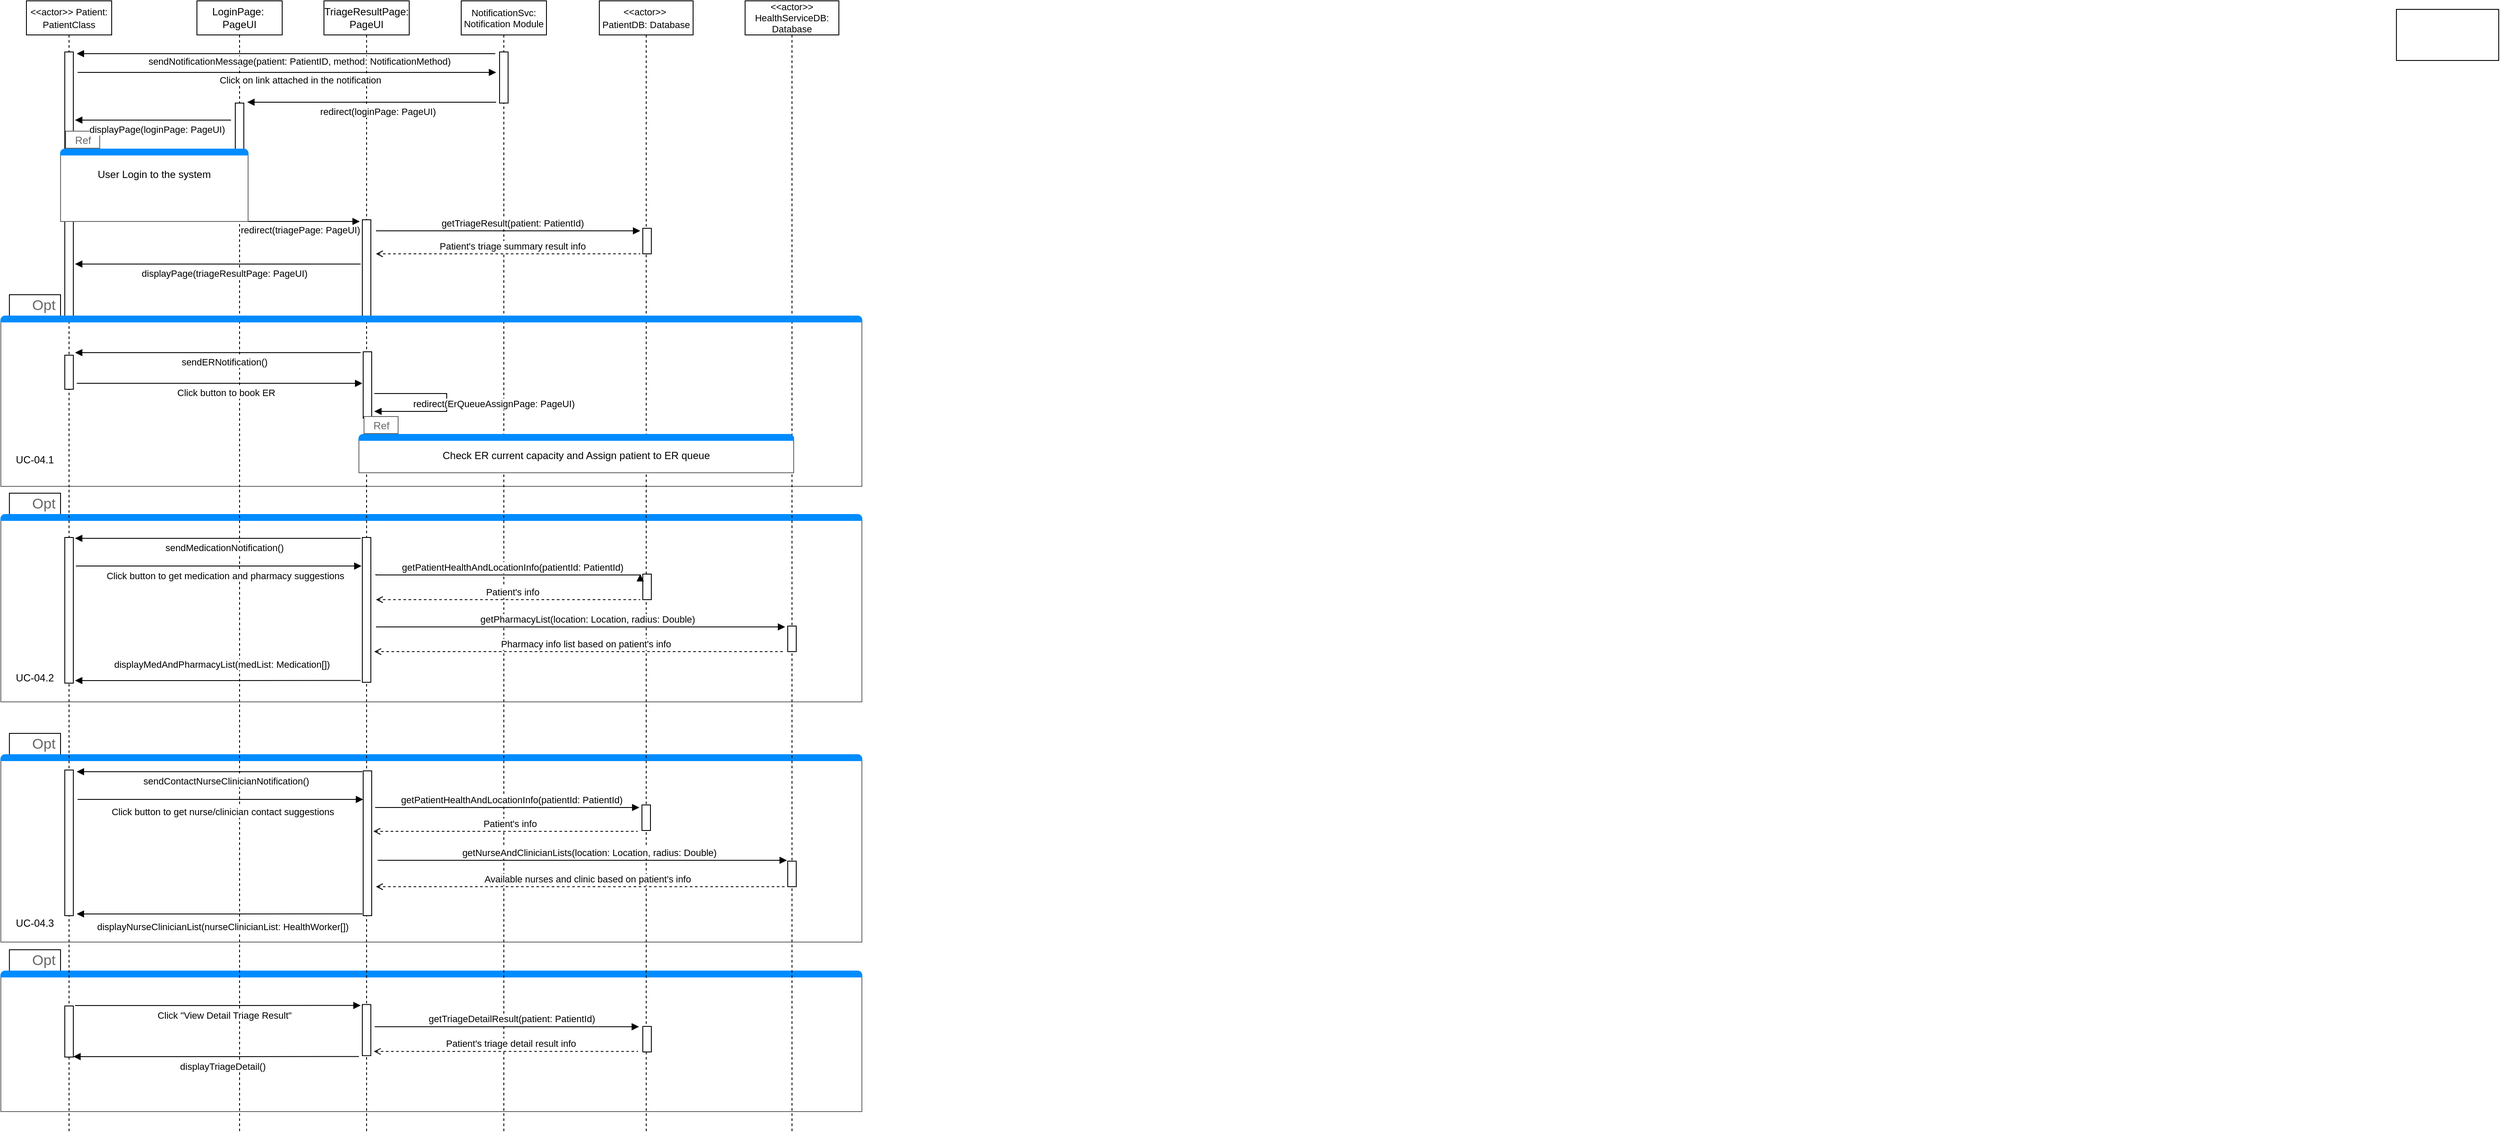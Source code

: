 <mxfile version="22.0.0" type="github">
  <diagram name="Page-1" id="2YBvvXClWsGukQMizWep">
    <mxGraphModel dx="1376" dy="795" grid="1" gridSize="10" guides="1" tooltips="1" connect="1" arrows="1" fold="1" page="1" pageScale="1" pageWidth="1100" pageHeight="850" math="0" shadow="0">
      <root>
        <mxCell id="0" />
        <mxCell id="1" parent="0" />
        <mxCell id="JDQupVAsGFA57i-t1DUa-37" value="" style="group" vertex="1" connectable="0" parent="1">
          <mxGeometry x="10" y="1384" width="1010" height="190" as="geometry" />
        </mxCell>
        <mxCell id="JDQupVAsGFA57i-t1DUa-35" value="Opt" style="strokeColor=default;fillColor=inherit;gradientColor=inherit;strokeWidth=1;shadow=0;dashed=0;align=center;html=1;shape=mxgraph.mockup.containers.rrect;rSize=0;fontSize=17;fontColor=#666666;gradientColor=none;" vertex="1" parent="JDQupVAsGFA57i-t1DUa-37">
          <mxGeometry x="10" width="60" height="25" as="geometry">
            <mxPoint x="10" as="offset" />
          </mxGeometry>
        </mxCell>
        <mxCell id="JDQupVAsGFA57i-t1DUa-33" value="" style="strokeWidth=1;shadow=0;dashed=0;align=center;html=1;shape=mxgraph.mockup.containers.marginRect2;rectMarginTop=32;strokeColor=#666666;gradientColor=none;whiteSpace=wrap;container=0;" vertex="1" parent="JDQupVAsGFA57i-t1DUa-37">
          <mxGeometry width="1010" height="190" as="geometry" />
        </mxCell>
        <mxCell id="JDQupVAsGFA57i-t1DUa-36" value="" style="strokeWidth=1;shadow=0;dashed=0;align=center;html=1;shape=mxgraph.mockup.containers.topButton;rSize=5;strokeColor=#008cff;fillColor=#008cff;gradientColor=none;resizeWidth=1;movable=0;deletable=1;" vertex="1" parent="JDQupVAsGFA57i-t1DUa-37">
          <mxGeometry y="25" width="1010.0" height="7" as="geometry">
            <mxPoint y="25" as="offset" />
          </mxGeometry>
        </mxCell>
        <mxCell id="JDQupVAsGFA57i-t1DUa-25" value="" style="group" vertex="1" connectable="0" parent="1">
          <mxGeometry x="10" y="1130" width="1010" height="245" as="geometry" />
        </mxCell>
        <mxCell id="JDQupVAsGFA57i-t1DUa-15" value="" style="html=1;verticalAlign=bottom;endArrow=none;edgeStyle=elbowEdgeStyle;elbow=horizontal;curved=0;rounded=0;startArrow=none;startFill=0;endFill=0;dashed=1;" edge="1" parent="JDQupVAsGFA57i-t1DUa-25">
          <mxGeometry x="0.032" relative="1" as="geometry">
            <mxPoint x="5" y="244" as="sourcePoint" />
            <Array as="points">
              <mxPoint x="90" y="245" />
            </Array>
            <mxPoint x="1004" y="244" as="targetPoint" />
            <mxPoint as="offset" />
          </mxGeometry>
        </mxCell>
        <mxCell id="JDQupVAsGFA57i-t1DUa-13" value="" style="strokeWidth=1;shadow=0;dashed=0;align=center;html=1;shape=mxgraph.mockup.containers.marginRect2;rectMarginTop=32;strokeColor=#666666;gradientColor=none;whiteSpace=wrap;container=0;" vertex="1" parent="JDQupVAsGFA57i-t1DUa-25">
          <mxGeometry width="1010" height="245" as="geometry" />
        </mxCell>
        <mxCell id="JDQupVAsGFA57i-t1DUa-21" value="Opt" style="strokeColor=default;fillColor=inherit;gradientColor=inherit;strokeWidth=1;shadow=0;dashed=0;align=center;html=1;shape=mxgraph.mockup.containers.rrect;rSize=0;fontSize=17;fontColor=#666666;gradientColor=none;" vertex="1" parent="JDQupVAsGFA57i-t1DUa-25">
          <mxGeometry x="10" width="60" height="25" as="geometry">
            <mxPoint x="10" as="offset" />
          </mxGeometry>
        </mxCell>
        <mxCell id="JDQupVAsGFA57i-t1DUa-22" value="" style="strokeWidth=1;shadow=0;dashed=0;align=center;html=1;shape=mxgraph.mockup.containers.topButton;rSize=5;strokeColor=#008cff;fillColor=#008cff;gradientColor=none;resizeWidth=1;movable=0;deletable=1;" vertex="1" parent="JDQupVAsGFA57i-t1DUa-25">
          <mxGeometry y="25" width="1010.0" height="7" as="geometry">
            <mxPoint y="25" as="offset" />
          </mxGeometry>
        </mxCell>
        <mxCell id="JDQupVAsGFA57i-t1DUa-27" value="" style="group" vertex="1" connectable="0" parent="1">
          <mxGeometry x="10" y="848" width="1010" height="245" as="geometry" />
        </mxCell>
        <mxCell id="JDQupVAsGFA57i-t1DUa-29" value="" style="html=1;verticalAlign=bottom;endArrow=none;edgeStyle=elbowEdgeStyle;elbow=horizontal;curved=0;rounded=0;startArrow=none;startFill=0;endFill=0;dashed=1;" edge="1" parent="JDQupVAsGFA57i-t1DUa-27">
          <mxGeometry x="0.032" relative="1" as="geometry">
            <mxPoint x="5" y="244" as="sourcePoint" />
            <Array as="points">
              <mxPoint x="90" y="245" />
            </Array>
            <mxPoint x="1004" y="244" as="targetPoint" />
            <mxPoint as="offset" />
          </mxGeometry>
        </mxCell>
        <mxCell id="JDQupVAsGFA57i-t1DUa-28" value="" style="strokeWidth=1;shadow=0;dashed=0;align=center;html=1;shape=mxgraph.mockup.containers.marginRect2;rectMarginTop=32;strokeColor=#666666;gradientColor=none;whiteSpace=wrap;container=0;" vertex="1" parent="JDQupVAsGFA57i-t1DUa-27">
          <mxGeometry width="1010" height="245" as="geometry" />
        </mxCell>
        <mxCell id="JDQupVAsGFA57i-t1DUa-30" value="Opt" style="strokeColor=default;fillColor=inherit;gradientColor=inherit;strokeWidth=1;shadow=0;dashed=0;align=center;html=1;shape=mxgraph.mockup.containers.rrect;rSize=0;fontSize=17;fontColor=#666666;gradientColor=none;" vertex="1" parent="JDQupVAsGFA57i-t1DUa-27">
          <mxGeometry x="10" width="60" height="25" as="geometry">
            <mxPoint x="10" as="offset" />
          </mxGeometry>
        </mxCell>
        <mxCell id="JDQupVAsGFA57i-t1DUa-31" value="" style="strokeWidth=1;shadow=0;dashed=0;align=center;html=1;shape=mxgraph.mockup.containers.topButton;rSize=5;strokeColor=#008cff;fillColor=#008cff;gradientColor=none;resizeWidth=1;movable=0;deletable=1;" vertex="1" parent="JDQupVAsGFA57i-t1DUa-27">
          <mxGeometry y="25" width="1010.0" height="7" as="geometry">
            <mxPoint y="25" as="offset" />
          </mxGeometry>
        </mxCell>
        <mxCell id="JDQupVAsGFA57i-t1DUa-41" value="UC-04.2" style="text;html=1;strokeColor=none;fillColor=none;align=center;verticalAlign=middle;whiteSpace=wrap;rounded=0;" vertex="1" parent="JDQupVAsGFA57i-t1DUa-27">
          <mxGeometry x="10" y="202" width="60" height="30" as="geometry" />
        </mxCell>
        <mxCell id="2QtAlBOzLZGLUuP-KgHX-35" value="" style="strokeWidth=1;shadow=0;dashed=0;align=center;html=1;shape=mxgraph.mockup.containers.marginRect2;rectMarginTop=32;strokeColor=#666666;gradientColor=none;whiteSpace=wrap;container=0;" parent="1" vertex="1">
          <mxGeometry x="10" y="615" width="1010" height="225" as="geometry" />
        </mxCell>
        <mxCell id="2QtAlBOzLZGLUuP-KgHX-4" value="&lt;div style=&quot;font-size: 11px;&quot;&gt;&lt;font style=&quot;font-size: 11px;&quot;&gt;&amp;lt;&amp;lt;actor&amp;gt;&amp;gt;&lt;/font&gt;&lt;/div&gt;&lt;div style=&quot;font-size: 11px;&quot;&gt;&lt;font style=&quot;font-size: 11px;&quot;&gt;HealthServiceDB: Database&lt;font style=&quot;font-size: 11px;&quot;&gt;&lt;br&gt;&lt;/font&gt;&lt;/font&gt;&lt;/div&gt;" style="shape=umlLifeline;perimeter=lifelinePerimeter;whiteSpace=wrap;html=1;container=0;dropTarget=0;collapsible=0;recursiveResize=0;outlineConnect=0;portConstraint=eastwest;newEdgeStyle={&quot;edgeStyle&quot;:&quot;elbowEdgeStyle&quot;,&quot;elbow&quot;:&quot;vertical&quot;,&quot;curved&quot;:0,&quot;rounded&quot;:0};" parent="1" vertex="1">
          <mxGeometry x="883" y="270" width="110" height="1330" as="geometry" />
        </mxCell>
        <mxCell id="2QtAlBOzLZGLUuP-KgHX-71" value="" style="html=1;points=[];perimeter=orthogonalPerimeter;outlineConnect=0;targetShapes=umlLifeline;portConstraint=eastwest;newEdgeStyle={&quot;edgeStyle&quot;:&quot;elbowEdgeStyle&quot;,&quot;elbow&quot;:&quot;vertical&quot;,&quot;curved&quot;:0,&quot;rounded&quot;:0};" parent="2QtAlBOzLZGLUuP-KgHX-4" vertex="1">
          <mxGeometry x="50" y="734" width="10" height="30" as="geometry" />
        </mxCell>
        <mxCell id="2QtAlBOzLZGLUuP-KgHX-92" value="" style="html=1;points=[];perimeter=orthogonalPerimeter;outlineConnect=0;targetShapes=umlLifeline;portConstraint=eastwest;newEdgeStyle={&quot;edgeStyle&quot;:&quot;elbowEdgeStyle&quot;,&quot;elbow&quot;:&quot;vertical&quot;,&quot;curved&quot;:0,&quot;rounded&quot;:0};" parent="2QtAlBOzLZGLUuP-KgHX-4" vertex="1">
          <mxGeometry x="50" y="1010" width="10" height="30" as="geometry" />
        </mxCell>
        <mxCell id="2QtAlBOzLZGLUuP-KgHX-6" value="&lt;font style=&quot;font-size: 11px;&quot;&gt;&amp;lt;&amp;lt;actor&amp;gt;&amp;gt; Patient: PatientClass&lt;/font&gt;" style="shape=umlLifeline;perimeter=lifelinePerimeter;whiteSpace=wrap;html=1;container=0;dropTarget=0;collapsible=0;recursiveResize=0;outlineConnect=0;portConstraint=eastwest;newEdgeStyle={&quot;edgeStyle&quot;:&quot;elbowEdgeStyle&quot;,&quot;elbow&quot;:&quot;vertical&quot;,&quot;curved&quot;:0,&quot;rounded&quot;:0};" parent="1" vertex="1">
          <mxGeometry x="40" y="270" width="100" height="1330" as="geometry" />
        </mxCell>
        <mxCell id="2QtAlBOzLZGLUuP-KgHX-7" value="" style="html=1;points=[];perimeter=orthogonalPerimeter;outlineConnect=0;targetShapes=umlLifeline;portConstraint=eastwest;newEdgeStyle={&quot;edgeStyle&quot;:&quot;elbowEdgeStyle&quot;,&quot;elbow&quot;:&quot;vertical&quot;,&quot;curved&quot;:0,&quot;rounded&quot;:0};" parent="2QtAlBOzLZGLUuP-KgHX-6" vertex="1">
          <mxGeometry x="45" y="60" width="10" height="310" as="geometry" />
        </mxCell>
        <mxCell id="2QtAlBOzLZGLUuP-KgHX-51" value="" style="html=1;points=[];perimeter=orthogonalPerimeter;outlineConnect=0;targetShapes=umlLifeline;portConstraint=eastwest;newEdgeStyle={&quot;edgeStyle&quot;:&quot;elbowEdgeStyle&quot;,&quot;elbow&quot;:&quot;vertical&quot;,&quot;curved&quot;:0,&quot;rounded&quot;:0};" parent="2QtAlBOzLZGLUuP-KgHX-6" vertex="1">
          <mxGeometry x="45" y="416" width="10" height="40" as="geometry" />
        </mxCell>
        <mxCell id="2QtAlBOzLZGLUuP-KgHX-61" value="" style="html=1;points=[];perimeter=orthogonalPerimeter;outlineConnect=0;targetShapes=umlLifeline;portConstraint=eastwest;newEdgeStyle={&quot;edgeStyle&quot;:&quot;elbowEdgeStyle&quot;,&quot;elbow&quot;:&quot;vertical&quot;,&quot;curved&quot;:0,&quot;rounded&quot;:0};" parent="2QtAlBOzLZGLUuP-KgHX-6" vertex="1">
          <mxGeometry x="45" y="630" width="10" height="171" as="geometry" />
        </mxCell>
        <mxCell id="2QtAlBOzLZGLUuP-KgHX-27" value="" style="html=1;points=[];perimeter=orthogonalPerimeter;outlineConnect=0;targetShapes=umlLifeline;portConstraint=eastwest;newEdgeStyle={&quot;edgeStyle&quot;:&quot;elbowEdgeStyle&quot;,&quot;elbow&quot;:&quot;vertical&quot;,&quot;curved&quot;:0,&quot;rounded&quot;:0};" parent="2QtAlBOzLZGLUuP-KgHX-6" vertex="1">
          <mxGeometry x="45" y="1180" width="10" height="60" as="geometry" />
        </mxCell>
        <mxCell id="2QtAlBOzLZGLUuP-KgHX-97" value="" style="html=1;points=[];perimeter=orthogonalPerimeter;outlineConnect=0;targetShapes=umlLifeline;portConstraint=eastwest;newEdgeStyle={&quot;edgeStyle&quot;:&quot;elbowEdgeStyle&quot;,&quot;elbow&quot;:&quot;vertical&quot;,&quot;curved&quot;:0,&quot;rounded&quot;:0};" parent="2QtAlBOzLZGLUuP-KgHX-6" vertex="1">
          <mxGeometry x="45" y="903" width="10" height="171" as="geometry" />
        </mxCell>
        <mxCell id="2QtAlBOzLZGLUuP-KgHX-8" value="&lt;div&gt;LoginPage:&amp;nbsp;&lt;/div&gt;&lt;div&gt;PageUI&lt;/div&gt;" style="shape=umlLifeline;perimeter=lifelinePerimeter;whiteSpace=wrap;html=1;container=0;dropTarget=0;collapsible=0;recursiveResize=0;outlineConnect=0;portConstraint=eastwest;newEdgeStyle={&quot;edgeStyle&quot;:&quot;elbowEdgeStyle&quot;,&quot;elbow&quot;:&quot;vertical&quot;,&quot;curved&quot;:0,&quot;rounded&quot;:0};" parent="1" vertex="1">
          <mxGeometry x="240" y="270" width="100" height="1330" as="geometry" />
        </mxCell>
        <mxCell id="2QtAlBOzLZGLUuP-KgHX-102" value="" style="html=1;points=[];perimeter=orthogonalPerimeter;outlineConnect=0;targetShapes=umlLifeline;portConstraint=eastwest;newEdgeStyle={&quot;edgeStyle&quot;:&quot;elbowEdgeStyle&quot;,&quot;elbow&quot;:&quot;vertical&quot;,&quot;curved&quot;:0,&quot;rounded&quot;:0};" parent="2QtAlBOzLZGLUuP-KgHX-8" vertex="1">
          <mxGeometry x="45" y="120" width="10" height="60" as="geometry" />
        </mxCell>
        <mxCell id="2QtAlBOzLZGLUuP-KgHX-12" value="&lt;font style=&quot;font-size: 11px;&quot;&gt;NotificationSvc:&lt;br&gt;&lt;/font&gt;&lt;div style=&quot;font-size: 11px;&quot;&gt;&lt;font style=&quot;font-size: 11px;&quot;&gt;Notification Module&lt;/font&gt;&lt;/div&gt;" style="shape=umlLifeline;perimeter=lifelinePerimeter;whiteSpace=wrap;html=1;container=0;dropTarget=0;collapsible=0;recursiveResize=0;outlineConnect=0;portConstraint=eastwest;newEdgeStyle={&quot;edgeStyle&quot;:&quot;elbowEdgeStyle&quot;,&quot;elbow&quot;:&quot;vertical&quot;,&quot;curved&quot;:0,&quot;rounded&quot;:0};" parent="1" vertex="1">
          <mxGeometry x="550" y="270" width="100" height="1330" as="geometry" />
        </mxCell>
        <mxCell id="2QtAlBOzLZGLUuP-KgHX-100" value="" style="html=1;points=[];perimeter=orthogonalPerimeter;outlineConnect=0;targetShapes=umlLifeline;portConstraint=eastwest;newEdgeStyle={&quot;edgeStyle&quot;:&quot;elbowEdgeStyle&quot;,&quot;elbow&quot;:&quot;vertical&quot;,&quot;curved&quot;:0,&quot;rounded&quot;:0};" parent="2QtAlBOzLZGLUuP-KgHX-12" vertex="1">
          <mxGeometry x="45" y="60" width="10" height="60" as="geometry" />
        </mxCell>
        <mxCell id="2QtAlBOzLZGLUuP-KgHX-15" value="&lt;div&gt;&lt;font style=&quot;font-size: 11px;&quot;&gt;&amp;lt;&amp;lt;actor&amp;gt;&amp;gt;&amp;nbsp;&lt;/font&gt;&lt;/div&gt;&lt;div&gt;&lt;font style=&quot;font-size: 11px;&quot;&gt;PatientDB: Database&lt;/font&gt;&lt;/div&gt;" style="shape=umlLifeline;perimeter=lifelinePerimeter;whiteSpace=wrap;html=1;container=0;dropTarget=0;collapsible=0;recursiveResize=0;outlineConnect=0;portConstraint=eastwest;newEdgeStyle={&quot;edgeStyle&quot;:&quot;elbowEdgeStyle&quot;,&quot;elbow&quot;:&quot;vertical&quot;,&quot;curved&quot;:0,&quot;rounded&quot;:0};" parent="1" vertex="1">
          <mxGeometry x="712" y="270" width="110" height="1330" as="geometry" />
        </mxCell>
        <mxCell id="2QtAlBOzLZGLUuP-KgHX-16" value="" style="html=1;points=[];perimeter=orthogonalPerimeter;outlineConnect=0;targetShapes=umlLifeline;portConstraint=eastwest;newEdgeStyle={&quot;edgeStyle&quot;:&quot;elbowEdgeStyle&quot;,&quot;elbow&quot;:&quot;vertical&quot;,&quot;curved&quot;:0,&quot;rounded&quot;:0};" parent="2QtAlBOzLZGLUuP-KgHX-15" vertex="1">
          <mxGeometry x="51" y="267" width="10" height="30" as="geometry" />
        </mxCell>
        <mxCell id="2QtAlBOzLZGLUuP-KgHX-30" value="" style="html=1;points=[];perimeter=orthogonalPerimeter;outlineConnect=0;targetShapes=umlLifeline;portConstraint=eastwest;newEdgeStyle={&quot;edgeStyle&quot;:&quot;elbowEdgeStyle&quot;,&quot;elbow&quot;:&quot;vertical&quot;,&quot;curved&quot;:0,&quot;rounded&quot;:0};" parent="2QtAlBOzLZGLUuP-KgHX-15" vertex="1">
          <mxGeometry x="51" y="1204" width="10" height="30" as="geometry" />
        </mxCell>
        <mxCell id="2QtAlBOzLZGLUuP-KgHX-64" value="" style="html=1;points=[];perimeter=orthogonalPerimeter;outlineConnect=0;targetShapes=umlLifeline;portConstraint=eastwest;newEdgeStyle={&quot;edgeStyle&quot;:&quot;elbowEdgeStyle&quot;,&quot;elbow&quot;:&quot;vertical&quot;,&quot;curved&quot;:0,&quot;rounded&quot;:0};" parent="2QtAlBOzLZGLUuP-KgHX-15" vertex="1">
          <mxGeometry x="51" y="673" width="10" height="30" as="geometry" />
        </mxCell>
        <mxCell id="2QtAlBOzLZGLUuP-KgHX-93" value="" style="html=1;points=[];perimeter=orthogonalPerimeter;outlineConnect=0;targetShapes=umlLifeline;portConstraint=eastwest;newEdgeStyle={&quot;edgeStyle&quot;:&quot;elbowEdgeStyle&quot;,&quot;elbow&quot;:&quot;vertical&quot;,&quot;curved&quot;:0,&quot;rounded&quot;:0};" parent="2QtAlBOzLZGLUuP-KgHX-15" vertex="1">
          <mxGeometry x="50" y="944" width="10" height="30" as="geometry" />
        </mxCell>
        <mxCell id="2QtAlBOzLZGLUuP-KgHX-22" value="redirect(triagePage: PageUI)" style="html=1;verticalAlign=bottom;endArrow=block;edgeStyle=elbowEdgeStyle;elbow=vertical;curved=0;rounded=0;" parent="1" edge="1">
          <mxGeometry y="-19" relative="1" as="geometry">
            <mxPoint x="291" y="529" as="sourcePoint" />
            <Array as="points">
              <mxPoint x="376" y="529" />
            </Array>
            <mxPoint x="431" y="529" as="targetPoint" />
            <mxPoint as="offset" />
          </mxGeometry>
        </mxCell>
        <mxCell id="2QtAlBOzLZGLUuP-KgHX-23" value="displayPage(triageResultPage: PageUI)" style="html=1;verticalAlign=bottom;endArrow=block;edgeStyle=elbowEdgeStyle;elbow=horizontal;curved=0;rounded=0;" parent="1" edge="1">
          <mxGeometry x="-0.045" y="20" relative="1" as="geometry">
            <mxPoint x="432" y="579" as="sourcePoint" />
            <Array as="points" />
            <mxPoint x="97" y="579" as="targetPoint" />
            <mxPoint as="offset" />
          </mxGeometry>
        </mxCell>
        <mxCell id="2QtAlBOzLZGLUuP-KgHX-25" value="getTriageResult(patient: PatientId)" style="html=1;verticalAlign=bottom;endArrow=block;edgeStyle=elbowEdgeStyle;elbow=horizontal;curved=0;rounded=0;" parent="1" edge="1">
          <mxGeometry x="0.032" relative="1" as="geometry">
            <mxPoint x="450" y="540" as="sourcePoint" />
            <Array as="points">
              <mxPoint x="535" y="541" />
            </Array>
            <mxPoint x="760" y="540" as="targetPoint" />
            <mxPoint as="offset" />
          </mxGeometry>
        </mxCell>
        <mxCell id="2QtAlBOzLZGLUuP-KgHX-26" value="Patient&#39;s triage summary result info" style="html=1;verticalAlign=bottom;endArrow=none;edgeStyle=elbowEdgeStyle;elbow=horizontal;curved=0;rounded=0;startArrow=open;startFill=0;endFill=0;dashed=1;" parent="1" edge="1">
          <mxGeometry x="0.032" relative="1" as="geometry">
            <mxPoint x="450" y="567" as="sourcePoint" />
            <Array as="points">
              <mxPoint x="535" y="568" />
            </Array>
            <mxPoint x="760" y="567" as="targetPoint" />
            <mxPoint as="offset" />
          </mxGeometry>
        </mxCell>
        <mxCell id="2QtAlBOzLZGLUuP-KgHX-40" value="User Login to the system" style="strokeWidth=1;shadow=0;dashed=0;align=center;html=1;shape=mxgraph.mockup.containers.marginRect2;rectMarginTop=32;strokeColor=#666666;gradientColor=none;whiteSpace=wrap;" parent="1" vertex="1">
          <mxGeometry x="80" y="419" width="220" height="110" as="geometry" />
        </mxCell>
        <mxCell id="2QtAlBOzLZGLUuP-KgHX-41" value="&lt;font style=&quot;font-size: 12px;&quot;&gt;Ref&lt;/font&gt;" style="strokeColor=inherit;fillColor=inherit;gradientColor=inherit;strokeWidth=1;shadow=0;dashed=0;align=center;html=1;shape=mxgraph.mockup.containers.rrect;rSize=0;fontSize=17;fontColor=#666666;gradientColor=none;" parent="2QtAlBOzLZGLUuP-KgHX-40" vertex="1">
          <mxGeometry width="40" height="20" relative="1" as="geometry">
            <mxPoint x="6" y="4" as="offset" />
          </mxGeometry>
        </mxCell>
        <mxCell id="2QtAlBOzLZGLUuP-KgHX-42" value="" style="strokeWidth=1;shadow=0;dashed=0;align=center;html=1;shape=mxgraph.mockup.containers.topButton;rSize=5;strokeColor=#008cff;fillColor=#008cff;gradientColor=none;resizeWidth=1;movable=0;deletable=1;" parent="2QtAlBOzLZGLUuP-KgHX-40" vertex="1">
          <mxGeometry width="220" height="7" relative="1" as="geometry">
            <mxPoint y="25" as="offset" />
          </mxGeometry>
        </mxCell>
        <mxCell id="2QtAlBOzLZGLUuP-KgHX-45" value="getPatientHealthAndLocationInfo(patientId: PatientId)" style="html=1;verticalAlign=bottom;endArrow=block;edgeStyle=elbowEdgeStyle;elbow=vertical;curved=0;rounded=0;" parent="1" edge="1">
          <mxGeometry x="0.032" relative="1" as="geometry">
            <mxPoint x="450" y="943" as="sourcePoint" />
            <Array as="points">
              <mxPoint x="535" y="944" />
            </Array>
            <mxPoint x="760" y="943" as="targetPoint" />
            <mxPoint as="offset" />
          </mxGeometry>
        </mxCell>
        <mxCell id="2QtAlBOzLZGLUuP-KgHX-20" value="TriageResultPage: PageUI" style="shape=umlLifeline;perimeter=lifelinePerimeter;whiteSpace=wrap;html=1;container=0;dropTarget=0;collapsible=0;recursiveResize=0;outlineConnect=0;portConstraint=eastwest;newEdgeStyle={&quot;edgeStyle&quot;:&quot;elbowEdgeStyle&quot;,&quot;elbow&quot;:&quot;vertical&quot;,&quot;curved&quot;:0,&quot;rounded&quot;:0};" parent="1" vertex="1">
          <mxGeometry x="389" y="270" width="100" height="1330" as="geometry" />
        </mxCell>
        <mxCell id="2QtAlBOzLZGLUuP-KgHX-21" value="" style="html=1;points=[];perimeter=orthogonalPerimeter;outlineConnect=0;targetShapes=umlLifeline;portConstraint=eastwest;newEdgeStyle={&quot;edgeStyle&quot;:&quot;elbowEdgeStyle&quot;,&quot;elbow&quot;:&quot;vertical&quot;,&quot;curved&quot;:0,&quot;rounded&quot;:0};" parent="2QtAlBOzLZGLUuP-KgHX-20" vertex="1">
          <mxGeometry x="45" y="257" width="10" height="113" as="geometry" />
        </mxCell>
        <mxCell id="2QtAlBOzLZGLUuP-KgHX-44" value="" style="html=1;points=[];perimeter=orthogonalPerimeter;outlineConnect=0;targetShapes=umlLifeline;portConstraint=eastwest;newEdgeStyle={&quot;edgeStyle&quot;:&quot;elbowEdgeStyle&quot;,&quot;elbow&quot;:&quot;vertical&quot;,&quot;curved&quot;:0,&quot;rounded&quot;:0};" parent="2QtAlBOzLZGLUuP-KgHX-20" vertex="1">
          <mxGeometry x="46" y="412" width="10" height="78" as="geometry" />
        </mxCell>
        <mxCell id="2QtAlBOzLZGLUuP-KgHX-63" value="" style="html=1;points=[];perimeter=orthogonalPerimeter;outlineConnect=0;targetShapes=umlLifeline;portConstraint=eastwest;newEdgeStyle={&quot;edgeStyle&quot;:&quot;elbowEdgeStyle&quot;,&quot;elbow&quot;:&quot;vertical&quot;,&quot;curved&quot;:0,&quot;rounded&quot;:0};" parent="2QtAlBOzLZGLUuP-KgHX-20" vertex="1">
          <mxGeometry x="45" y="630" width="10" height="170" as="geometry" />
        </mxCell>
        <mxCell id="2QtAlBOzLZGLUuP-KgHX-96" value="" style="html=1;points=[];perimeter=orthogonalPerimeter;outlineConnect=0;targetShapes=umlLifeline;portConstraint=eastwest;newEdgeStyle={&quot;edgeStyle&quot;:&quot;elbowEdgeStyle&quot;,&quot;elbow&quot;:&quot;vertical&quot;,&quot;curved&quot;:0,&quot;rounded&quot;:0};" parent="2QtAlBOzLZGLUuP-KgHX-20" vertex="1">
          <mxGeometry x="46" y="904" width="10" height="170" as="geometry" />
        </mxCell>
        <mxCell id="2QtAlBOzLZGLUuP-KgHX-68" value="getPharmacyList(location: Location, radius: Double)" style="html=1;verticalAlign=bottom;endArrow=block;edgeStyle=elbowEdgeStyle;elbow=horizontal;curved=0;rounded=0;" parent="1" edge="1">
          <mxGeometry x="0.032" relative="1" as="geometry">
            <mxPoint x="450" y="1005" as="sourcePoint" />
            <Array as="points">
              <mxPoint x="535" y="1006" />
            </Array>
            <mxPoint x="930" y="1005" as="targetPoint" />
            <mxPoint as="offset" />
          </mxGeometry>
        </mxCell>
        <mxCell id="2QtAlBOzLZGLUuP-KgHX-28" value="" style="html=1;points=[];perimeter=orthogonalPerimeter;outlineConnect=0;targetShapes=umlLifeline;portConstraint=eastwest;newEdgeStyle={&quot;edgeStyle&quot;:&quot;elbowEdgeStyle&quot;,&quot;elbow&quot;:&quot;vertical&quot;,&quot;curved&quot;:0,&quot;rounded&quot;:0};" parent="1" vertex="1">
          <mxGeometry x="434" y="1448.31" width="10" height="60" as="geometry" />
        </mxCell>
        <mxCell id="2QtAlBOzLZGLUuP-KgHX-34" value="displayTriageDetail()" style="html=1;verticalAlign=bottom;endArrow=block;edgeStyle=elbowEdgeStyle;elbow=vertical;curved=0;rounded=0;" parent="1" edge="1">
          <mxGeometry x="-0.045" y="20" relative="1" as="geometry">
            <mxPoint x="430" y="1509.39" as="sourcePoint" />
            <Array as="points" />
            <mxPoint x="95" y="1509.39" as="targetPoint" />
            <mxPoint as="offset" />
          </mxGeometry>
        </mxCell>
        <mxCell id="2QtAlBOzLZGLUuP-KgHX-29" value="Click &quot;View Detail Triage Result&quot;" style="html=1;verticalAlign=bottom;endArrow=none;edgeStyle=elbowEdgeStyle;elbow=vertical;curved=0;rounded=0;endFill=0;startArrow=block;startFill=1;" parent="1" edge="1">
          <mxGeometry x="-0.045" y="20" relative="1" as="geometry">
            <mxPoint x="432" y="1449.39" as="sourcePoint" />
            <Array as="points" />
            <mxPoint x="97" y="1449.39" as="targetPoint" />
            <mxPoint as="offset" />
          </mxGeometry>
        </mxCell>
        <mxCell id="2QtAlBOzLZGLUuP-KgHX-32" value="getTriageDetailResult(patient: PatientId)" style="html=1;verticalAlign=bottom;endArrow=block;edgeStyle=elbowEdgeStyle;elbow=horizontal;curved=0;rounded=0;" parent="1" edge="1">
          <mxGeometry x="0.032" relative="1" as="geometry">
            <mxPoint x="448.5" y="1474.39" as="sourcePoint" />
            <Array as="points">
              <mxPoint x="533.5" y="1475.39" />
            </Array>
            <mxPoint x="758.5" y="1474.39" as="targetPoint" />
            <mxPoint as="offset" />
          </mxGeometry>
        </mxCell>
        <mxCell id="2QtAlBOzLZGLUuP-KgHX-31" value="Patient&#39;s triage detail result info" style="html=1;verticalAlign=bottom;endArrow=none;edgeStyle=elbowEdgeStyle;elbow=horizontal;curved=0;rounded=0;startArrow=open;startFill=0;endFill=0;dashed=1;" parent="1" edge="1">
          <mxGeometry x="0.032" relative="1" as="geometry">
            <mxPoint x="447.5" y="1503.39" as="sourcePoint" />
            <Array as="points">
              <mxPoint x="532.5" y="1504.39" />
            </Array>
            <mxPoint x="757.5" y="1503.39" as="targetPoint" />
            <mxPoint as="offset" />
          </mxGeometry>
        </mxCell>
        <mxCell id="2QtAlBOzLZGLUuP-KgHX-89" value="getPatientHealthAndLocationInfo(patientId: PatientId)" style="html=1;verticalAlign=bottom;endArrow=block;edgeStyle=elbowEdgeStyle;elbow=horizontal;curved=0;rounded=0;" parent="1" edge="1">
          <mxGeometry x="0.032" relative="1" as="geometry">
            <mxPoint x="449" y="1217" as="sourcePoint" />
            <Array as="points">
              <mxPoint x="534" y="1218" />
            </Array>
            <mxPoint x="759" y="1217" as="targetPoint" />
            <mxPoint as="offset" />
          </mxGeometry>
        </mxCell>
        <mxCell id="2QtAlBOzLZGLUuP-KgHX-90" value="getNurseAndClinicianLists(location: Location, radius: Double)" style="html=1;verticalAlign=bottom;endArrow=block;edgeStyle=elbowEdgeStyle;elbow=horizontal;curved=0;rounded=0;" parent="1" edge="1">
          <mxGeometry x="0.032" relative="1" as="geometry">
            <mxPoint x="452" y="1279" as="sourcePoint" />
            <Array as="points">
              <mxPoint x="537" y="1280" />
            </Array>
            <mxPoint x="932" y="1279" as="targetPoint" />
            <mxPoint as="offset" />
          </mxGeometry>
        </mxCell>
        <mxCell id="2QtAlBOzLZGLUuP-KgHX-46" value="&lt;br&gt;&lt;div&gt;&lt;br&gt;&lt;/div&gt;&lt;div&gt;Check ER current capacity and Assign patient to ER queue &lt;/div&gt;" style="strokeWidth=1;shadow=0;dashed=0;align=center;html=1;shape=mxgraph.mockup.containers.marginRect2;rectMarginTop=32;strokeColor=#666666;gradientColor=none;whiteSpace=wrap;fillColor=#FFFFFF;" parent="1" vertex="1">
          <mxGeometry x="430" y="754" width="510" height="70" as="geometry" />
        </mxCell>
        <mxCell id="2QtAlBOzLZGLUuP-KgHX-47" value="&lt;font style=&quot;font-size: 12px;&quot;&gt;Ref&lt;/font&gt;" style="strokeColor=inherit;fillColor=inherit;gradientColor=inherit;strokeWidth=1;shadow=0;dashed=0;align=center;html=1;shape=mxgraph.mockup.containers.rrect;rSize=0;fontSize=17;fontColor=#666666;gradientColor=none;" parent="2QtAlBOzLZGLUuP-KgHX-46" vertex="1">
          <mxGeometry width="40" height="20" relative="1" as="geometry">
            <mxPoint x="6" y="4" as="offset" />
          </mxGeometry>
        </mxCell>
        <mxCell id="2QtAlBOzLZGLUuP-KgHX-48" value="" style="strokeWidth=1;shadow=0;dashed=0;align=center;html=1;shape=mxgraph.mockup.containers.topButton;rSize=5;strokeColor=#008cff;fillColor=#008cff;gradientColor=none;resizeWidth=1;movable=0;deletable=1;" parent="2QtAlBOzLZGLUuP-KgHX-46" vertex="1">
          <mxGeometry width="510.0" height="7" relative="1" as="geometry">
            <mxPoint y="25" as="offset" />
          </mxGeometry>
        </mxCell>
        <mxCell id="2QtAlBOzLZGLUuP-KgHX-59" value="redirect(ErQueueAssignPage: PageUI)" style="html=1;verticalAlign=bottom;endArrow=block;edgeStyle=elbowEdgeStyle;elbow=horizontal;curved=0;rounded=0;" parent="2QtAlBOzLZGLUuP-KgHX-46" edge="1">
          <mxGeometry x="0.11" y="-55" relative="1" as="geometry">
            <mxPoint x="18" y="-23" as="sourcePoint" />
            <Array as="points">
              <mxPoint x="103" y="-22" />
            </Array>
            <mxPoint x="18" y="-2" as="targetPoint" />
            <mxPoint x="55" y="55" as="offset" />
          </mxGeometry>
        </mxCell>
        <mxCell id="2QtAlBOzLZGLUuP-KgHX-98" value="Patient&#39;s info" style="html=1;verticalAlign=bottom;endArrow=none;edgeStyle=elbowEdgeStyle;elbow=horizontal;curved=0;rounded=0;startArrow=open;startFill=0;endFill=0;dashed=1;" parent="1" edge="1">
          <mxGeometry x="0.032" relative="1" as="geometry">
            <mxPoint x="447" y="1245" as="sourcePoint" />
            <Array as="points">
              <mxPoint x="532" y="1246" />
            </Array>
            <mxPoint x="757" y="1245" as="targetPoint" />
            <mxPoint as="offset" />
          </mxGeometry>
        </mxCell>
        <mxCell id="2QtAlBOzLZGLUuP-KgHX-65" value="Patient&#39;s info" style="html=1;verticalAlign=bottom;endArrow=none;edgeStyle=elbowEdgeStyle;elbow=horizontal;curved=0;rounded=0;startArrow=open;startFill=0;endFill=0;dashed=1;" parent="1" edge="1">
          <mxGeometry x="0.032" relative="1" as="geometry">
            <mxPoint x="450" y="973" as="sourcePoint" />
            <Array as="points">
              <mxPoint x="535" y="974" />
            </Array>
            <mxPoint x="760" y="973" as="targetPoint" />
            <mxPoint as="offset" />
          </mxGeometry>
        </mxCell>
        <mxCell id="2QtAlBOzLZGLUuP-KgHX-99" value="sendNotificationMessage(patient: PatientID, method: NotificationMethod)" style="html=1;verticalAlign=bottom;endArrow=block;edgeStyle=elbowEdgeStyle;elbow=vertical;curved=0;rounded=0;" parent="1" edge="1">
          <mxGeometry x="-0.063" y="18" relative="1" as="geometry">
            <mxPoint x="590" y="332" as="sourcePoint" />
            <Array as="points" />
            <mxPoint x="99" y="332" as="targetPoint" />
            <mxPoint as="offset" />
          </mxGeometry>
        </mxCell>
        <mxCell id="2QtAlBOzLZGLUuP-KgHX-101" value="Click on link attached in the notification" style="html=1;verticalAlign=bottom;endArrow=none;edgeStyle=elbowEdgeStyle;elbow=vertical;curved=0;rounded=0;startArrow=block;startFill=1;endFill=0;" parent="1" edge="1">
          <mxGeometry x="-0.063" y="18" relative="1" as="geometry">
            <mxPoint x="591" y="354" as="sourcePoint" />
            <Array as="points" />
            <mxPoint x="100" y="354" as="targetPoint" />
            <mxPoint as="offset" />
          </mxGeometry>
        </mxCell>
        <mxCell id="2QtAlBOzLZGLUuP-KgHX-103" value="redirect(loginPage: PageUI)" style="html=1;verticalAlign=bottom;endArrow=block;edgeStyle=elbowEdgeStyle;elbow=vertical;curved=0;rounded=0;" parent="1" edge="1">
          <mxGeometry x="-0.045" y="20" relative="1" as="geometry">
            <mxPoint x="591" y="389" as="sourcePoint" />
            <Array as="points" />
            <mxPoint x="299" y="389" as="targetPoint" />
            <mxPoint as="offset" />
          </mxGeometry>
        </mxCell>
        <mxCell id="2QtAlBOzLZGLUuP-KgHX-104" value="displayPage(loginPage: PageUI)" style="html=1;verticalAlign=bottom;endArrow=block;edgeStyle=elbowEdgeStyle;elbow=vertical;curved=0;rounded=0;" parent="1" edge="1">
          <mxGeometry x="-0.045" y="20" relative="1" as="geometry">
            <mxPoint x="280" y="410" as="sourcePoint" />
            <Array as="points" />
            <mxPoint x="97" y="410" as="targetPoint" />
            <mxPoint as="offset" />
          </mxGeometry>
        </mxCell>
        <mxCell id="2QtAlBOzLZGLUuP-KgHX-36" value="Opt" style="strokeColor=inherit;fillColor=inherit;gradientColor=inherit;strokeWidth=1;shadow=0;dashed=0;align=center;html=1;shape=mxgraph.mockup.containers.rrect;rSize=0;fontSize=17;fontColor=#666666;gradientColor=none;" parent="1" vertex="1">
          <mxGeometry x="20" y="615" width="60" height="25" as="geometry">
            <mxPoint x="10" as="offset" />
          </mxGeometry>
        </mxCell>
        <mxCell id="2QtAlBOzLZGLUuP-KgHX-39" value="" style="strokeWidth=1;shadow=0;dashed=0;align=center;html=1;shape=mxgraph.mockup.containers.topButton;rSize=5;strokeColor=#008cff;fillColor=#008cff;gradientColor=none;resizeWidth=1;movable=0;deletable=1;" parent="1" vertex="1">
          <mxGeometry x="10" y="640" width="1010.0" height="7" as="geometry">
            <mxPoint y="25" as="offset" />
          </mxGeometry>
        </mxCell>
        <mxCell id="2QtAlBOzLZGLUuP-KgHX-52" value="sendERNotification()" style="html=1;verticalAlign=bottom;endArrow=block;edgeStyle=elbowEdgeStyle;elbow=vertical;curved=0;rounded=0;" parent="1" edge="1">
          <mxGeometry x="-0.045" y="20" relative="1" as="geometry">
            <mxPoint x="432" y="682.97" as="sourcePoint" />
            <Array as="points" />
            <mxPoint x="97" y="682.97" as="targetPoint" />
            <mxPoint as="offset" />
          </mxGeometry>
        </mxCell>
        <mxCell id="2QtAlBOzLZGLUuP-KgHX-53" value="Click button to get medication and pharmacy suggestions" style="html=1;verticalAlign=bottom;endArrow=none;edgeStyle=elbowEdgeStyle;elbow=vertical;curved=0;rounded=0;startArrow=block;startFill=1;endFill=0;" parent="1" edge="1">
          <mxGeometry x="-0.045" y="20" relative="1" as="geometry">
            <mxPoint x="433" y="933.543" as="sourcePoint" />
            <Array as="points" />
            <mxPoint x="98" y="933.543" as="targetPoint" />
            <mxPoint as="offset" />
          </mxGeometry>
        </mxCell>
        <mxCell id="2QtAlBOzLZGLUuP-KgHX-62" value="sendMedicationNotification()" style="html=1;verticalAlign=bottom;endArrow=block;edgeStyle=elbowEdgeStyle;elbow=vertical;curved=0;rounded=0;" parent="1" edge="1">
          <mxGeometry x="-0.045" y="20" relative="1" as="geometry">
            <mxPoint x="432" y="900.998" as="sourcePoint" />
            <Array as="points" />
            <mxPoint x="97" y="900.998" as="targetPoint" />
            <mxPoint as="offset" />
          </mxGeometry>
        </mxCell>
        <mxCell id="2QtAlBOzLZGLUuP-KgHX-70" value="Pharmacy info list based on patient&#39;s info" style="html=1;verticalAlign=bottom;endArrow=none;edgeStyle=elbowEdgeStyle;elbow=horizontal;curved=0;rounded=0;startArrow=open;startFill=0;endFill=0;dashed=1;" parent="1" edge="1">
          <mxGeometry x="0.032" relative="1" as="geometry">
            <mxPoint x="448" y="1034.003" as="sourcePoint" />
            <Array as="points">
              <mxPoint x="533" y="1035.308" />
            </Array>
            <mxPoint x="928" y="1034.003" as="targetPoint" />
            <mxPoint as="offset" />
          </mxGeometry>
        </mxCell>
        <mxCell id="2QtAlBOzLZGLUuP-KgHX-73" value="displayMedAndPharmacyList(medList: Medication[])" style="html=1;verticalAlign=bottom;endArrow=block;edgeStyle=elbowEdgeStyle;elbow=vertical;curved=0;rounded=0;" parent="1" edge="1">
          <mxGeometry x="-0.033" y="-10" relative="1" as="geometry">
            <mxPoint x="432" y="1067.914" as="sourcePoint" />
            <Array as="points" />
            <mxPoint x="97" y="1067.914" as="targetPoint" />
            <mxPoint x="-1" as="offset" />
          </mxGeometry>
        </mxCell>
        <mxCell id="2QtAlBOzLZGLUuP-KgHX-76" value="Click button to book ER" style="html=1;verticalAlign=bottom;endArrow=none;edgeStyle=elbowEdgeStyle;elbow=vertical;curved=0;rounded=0;startArrow=block;startFill=1;endFill=0;" parent="1" edge="1">
          <mxGeometry x="-0.045" y="20" relative="1" as="geometry">
            <mxPoint x="434" y="719.003" as="sourcePoint" />
            <Array as="points" />
            <mxPoint x="99" y="719.003" as="targetPoint" />
            <mxPoint as="offset" />
          </mxGeometry>
        </mxCell>
        <mxCell id="2QtAlBOzLZGLUuP-KgHX-86" value="displayNurseClinicianList(nurseClinicianList: HealthWorker[])" style="html=1;verticalAlign=bottom;endArrow=block;edgeStyle=elbowEdgeStyle;elbow=vertical;curved=0;rounded=0;" parent="1" edge="1">
          <mxGeometry x="-0.021" y="24" relative="1" as="geometry">
            <mxPoint x="434" y="1341.914" as="sourcePoint" />
            <Array as="points" />
            <mxPoint x="99" y="1341.914" as="targetPoint" />
            <mxPoint as="offset" />
          </mxGeometry>
        </mxCell>
        <mxCell id="2QtAlBOzLZGLUuP-KgHX-87" value="Click button to get nurse/clinician contact suggestions" style="html=1;verticalAlign=bottom;endArrow=none;edgeStyle=elbowEdgeStyle;elbow=vertical;curved=0;rounded=0;startArrow=block;startFill=1;endFill=0;" parent="1" edge="1">
          <mxGeometry x="-0.015" y="23" relative="1" as="geometry">
            <mxPoint x="435" y="1207.543" as="sourcePoint" />
            <Array as="points" />
            <mxPoint x="100" y="1207.543" as="targetPoint" />
            <mxPoint as="offset" />
          </mxGeometry>
        </mxCell>
        <mxCell id="2QtAlBOzLZGLUuP-KgHX-88" value="sendContactNurseClinicianNotification()" style="html=1;verticalAlign=bottom;endArrow=block;edgeStyle=elbowEdgeStyle;elbow=vertical;curved=0;rounded=0;" parent="1" edge="1">
          <mxGeometry x="-0.045" y="20" relative="1" as="geometry">
            <mxPoint x="434" y="1174.998" as="sourcePoint" />
            <Array as="points" />
            <mxPoint x="99" y="1174.998" as="targetPoint" />
            <mxPoint as="offset" />
          </mxGeometry>
        </mxCell>
        <mxCell id="2QtAlBOzLZGLUuP-KgHX-94" value="" style="html=1;points=[];perimeter=orthogonalPerimeter;outlineConnect=0;targetShapes=umlLifeline;portConstraint=eastwest;newEdgeStyle={&quot;edgeStyle&quot;:&quot;elbowEdgeStyle&quot;,&quot;elbow&quot;:&quot;vertical&quot;,&quot;curved&quot;:0,&quot;rounded&quot;:0};" parent="1" vertex="1">
          <mxGeometry x="435" y="1174" width="10" height="170" as="geometry" />
        </mxCell>
        <mxCell id="2QtAlBOzLZGLUuP-KgHX-91" value="Available nurses and clinic based on patient&#39;s info" style="html=1;verticalAlign=bottom;endArrow=none;edgeStyle=elbowEdgeStyle;elbow=horizontal;curved=0;rounded=0;startArrow=open;startFill=0;endFill=0;dashed=1;" parent="1" edge="1">
          <mxGeometry x="0.032" relative="1" as="geometry">
            <mxPoint x="450" y="1310.003" as="sourcePoint" />
            <Array as="points">
              <mxPoint x="535" y="1311.308" />
            </Array>
            <mxPoint x="930" y="1310.003" as="targetPoint" />
            <mxPoint as="offset" />
          </mxGeometry>
        </mxCell>
        <mxCell id="JDQupVAsGFA57i-t1DUa-10" value="" style="rounded=0;whiteSpace=wrap;html=1;" vertex="1" parent="1">
          <mxGeometry x="2820" y="280" width="120" height="60" as="geometry" />
        </mxCell>
        <mxCell id="JDQupVAsGFA57i-t1DUa-40" value="UC-04.1" style="text;html=1;strokeColor=none;fillColor=none;align=center;verticalAlign=middle;whiteSpace=wrap;rounded=0;" vertex="1" parent="1">
          <mxGeometry x="20" y="794" width="60" height="30" as="geometry" />
        </mxCell>
        <mxCell id="JDQupVAsGFA57i-t1DUa-42" value="UC-04.3" style="text;html=1;strokeColor=none;fillColor=none;align=center;verticalAlign=middle;whiteSpace=wrap;rounded=0;" vertex="1" parent="1">
          <mxGeometry x="20" y="1338" width="60" height="30" as="geometry" />
        </mxCell>
      </root>
    </mxGraphModel>
  </diagram>
</mxfile>
